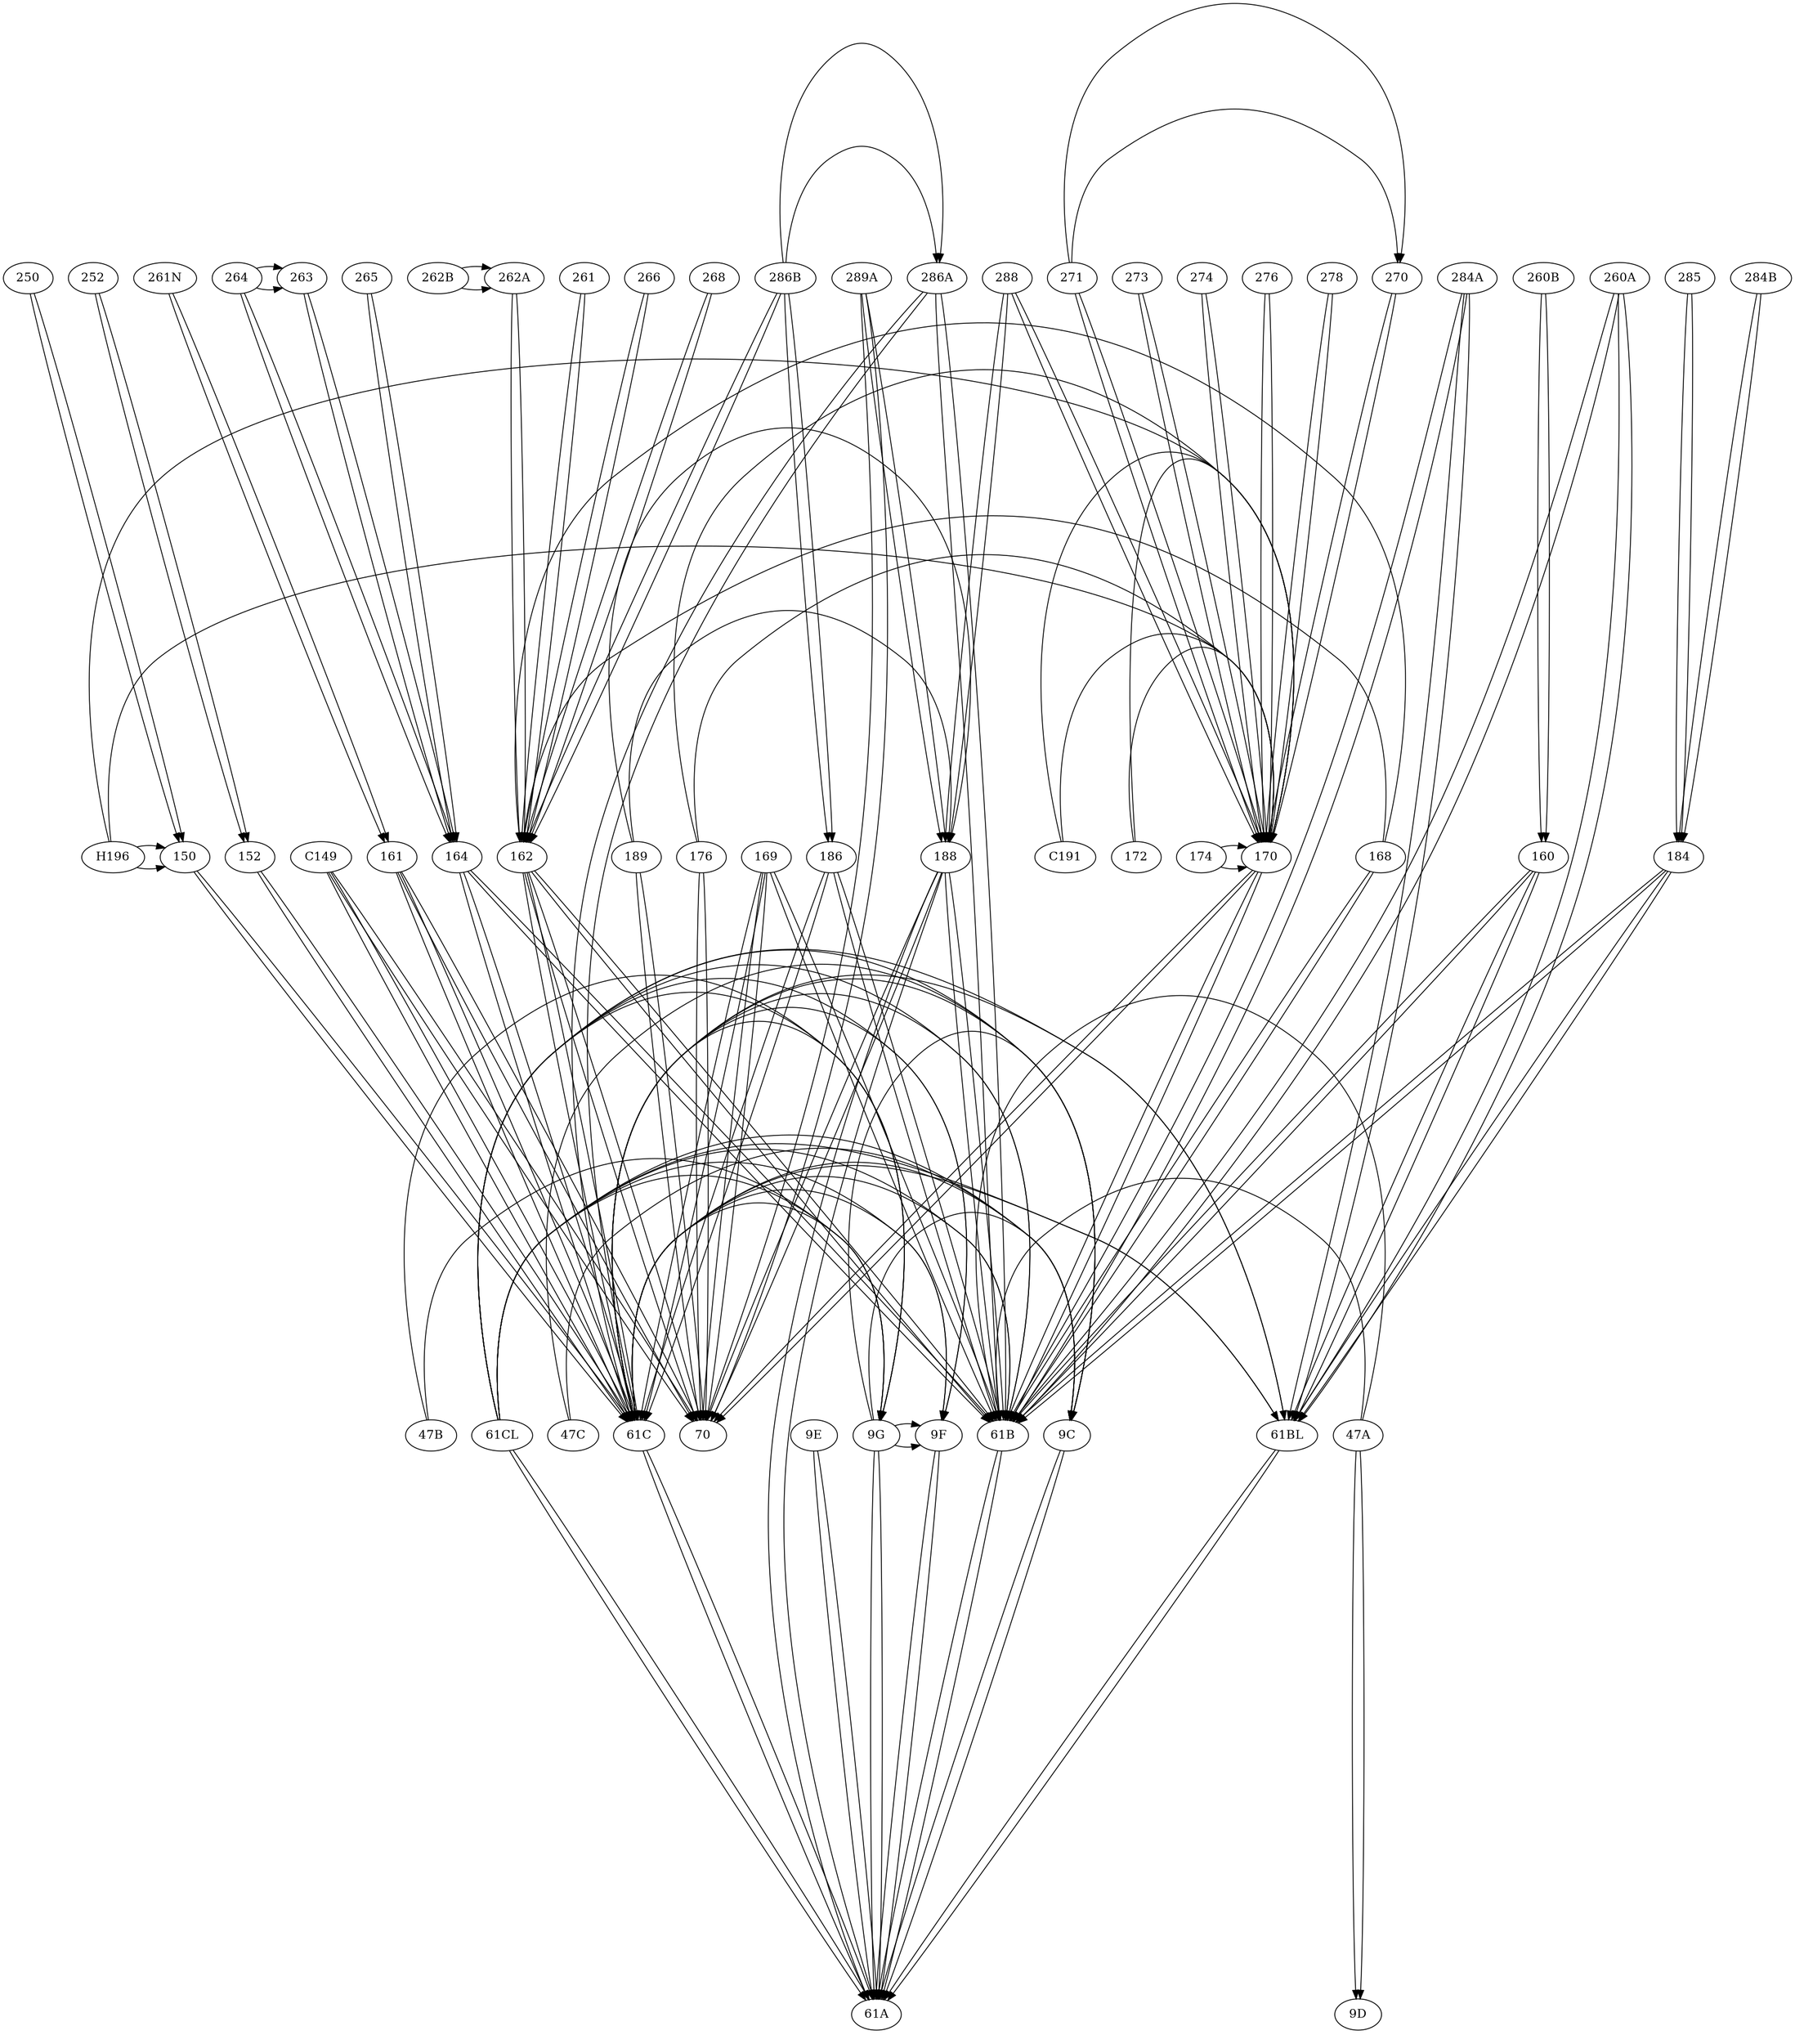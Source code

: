 digraph g {
ratio=fill;
graph [ size = "25,25", ranksep=5 ];{ rank=same; "47B"; "47C"; "47A"; "61CL"; "9C"; "9E"; "9G"; "9F"; "61C"; "61B"; "61BL"; }
  "61BL" -> "61A";
  "47B" -> "9G";
  "47C" -> "9C";
  "47A" -> "61B";
  "47A" -> "9D";
  "9C" -> "61A";
  "9E" -> "61A";
  "9G" -> "9C";
  "9G" -> "9F";
  "9G" -> "61A";
  "9F" -> "61A";
  "61B" -> "61A";
  "61C" -> "61A";
  "61C" -> "61B";
  "61C" -> "61BL";
  "61C" -> "9C";
  "61C" -> "9F";
  "61C" -> "9G";
  "61CL" -> "61A";
  "61CL" -> "61B";
  "61CL" -> "61BL";
  "61CL" -> "9C";
  "61CL" -> "9F";
  "61CL" -> "9G";
  "61BL" -> "61A";
  "47B" -> "9G";
  "47C" -> "9C";
  "47A" -> "61B";
  "47A" -> "9D";
  "9C" -> "61A";
  "9E" -> "61A";
  "9G" -> "9C";
  "9G" -> "9F";
  "9G" -> "61A";
  "9F" -> "61A";
  "61B" -> "61A";
  "61C" -> "61A";
  "61C" -> "61B";
  "61C" -> "61BL";
  "61C" -> "9C";
  "61C" -> "9F";
  "61C" -> "9G";
  "61CL" -> "61A";
  "61CL" -> "61B";
  "61CL" -> "61BL";
  "61CL" -> "9C";
  "61CL" -> "9F";
  "61CL" -> "9G";
{ rank=same; "150"; "152"; "C191"; "168"; "189"; "172"; "C149"; "186"; "169"; "184"; "H196"; "164"; "176"; "188"; "174"; "160"; "161"; "162"; "170"; }
  "152" -> "61C";
  "161" -> "61C";
  "161" -> "70";
  "176" -> "70";
  "176" -> "170";
  "174" -> "170";
  "170" -> "61B";
  "170" -> "70";
  "169" -> "61B";
  "169" -> "61C";
  "169" -> "70";
  "186" -> "61B";
  "186" -> "61C";
  "184" -> "61B";
  "184" -> "61BL";
  "189" -> "70";
  "189" -> "188";
  "172" -> "170";
  "C191" -> "170";
  "168" -> "61B";
  "168" -> "162";
  "164" -> "61B";
  "164" -> "61C";
  "160" -> "61B";
  "160" -> "61BL";
  "188" -> "61A";
  "188" -> "61B";
  "188" -> "70";
  "162" -> "61B";
  "162" -> "61C";
  "162" -> "70";
  "150" -> "61C";
  "H196" -> "150";
  "H196" -> "170";
  "C149" -> "61C";
  "C149" -> "70";
  "152" -> "61C";
  "161" -> "61C";
  "161" -> "70";
  "176" -> "70";
  "176" -> "170";
  "174" -> "170";
  "170" -> "61B";
  "170" -> "70";
  "169" -> "61B";
  "169" -> "61C";
  "169" -> "70";
  "186" -> "61B";
  "186" -> "61C";
  "184" -> "61B";
  "184" -> "61BL";
  "189" -> "70";
  "189" -> "188";
  "172" -> "170";
  "C191" -> "170";
  "168" -> "61B";
  "168" -> "162";
  "164" -> "61B";
  "164" -> "61C";
  "160" -> "61B";
  "160" -> "61BL";
  "188" -> "61A";
  "188" -> "61B";
  "188" -> "70";
  "162" -> "61B";
  "162" -> "61C";
  "162" -> "70";
  "150" -> "61C";
  "H196" -> "150";
  "H196" -> "170";
  "C149" -> "61C";
  "C149" -> "70";
{ rank=same; "270"; "271"; "273"; "274"; "276"; "278"; "250"; "289A"; "262B"; "288"; "262A"; "260A"; "260B"; "285"; "263"; "261"; "266"; "265"; "264"; "268"; "286A"; "286B"; "261N"; "284B"; "252"; "284A"; }
  "264" -> "164";
  "264" -> "263";
  "270" -> "170";
  "271" -> "170";
  "271" -> "270";
  "276" -> "170";
  "278" -> "170";
  "289A" -> "70";
  "289A" -> "188";
  "250" -> "150";
  "262B" -> "262A";
  "288" -> "188";
  "288" -> "170";
  "262A" -> "162";
  "285" -> "184";
  "260A" -> "61B";
  "260A" -> "61BL";
  "260B" -> "160";
  "263" -> "164";
  "261" -> "162";
  "266" -> "162";
  "265" -> "164";
  "268" -> "162";
  "274" -> "170";
  "286A" -> "61B";
  "286A" -> "61C";
  "286B" -> "162";
  "286B" -> "186";
  "286B" -> "286A";
  "273" -> "170";
  "261N" -> "161";
  "284A" -> "61B";
  "284A" -> "61BL";
  "284B" -> "184";
  "252" -> "152";
  "264" -> "164";
  "264" -> "263";
  "270" -> "170";
  "271" -> "170";
  "271" -> "270";
  "276" -> "170";
  "278" -> "170";
  "289A" -> "70";
  "289A" -> "188";
  "250" -> "150";
  "262B" -> "262A";
  "288" -> "188";
  "288" -> "170";
  "262A" -> "162";
  "285" -> "184";
  "260A" -> "61B";
  "260A" -> "61BL";
  "260B" -> "160";
  "263" -> "164";
  "261" -> "162";
  "266" -> "162";
  "265" -> "164";
  "268" -> "162";
  "274" -> "170";
  "286A" -> "61B";
  "286A" -> "61C";
  "286B" -> "162";
  "286B" -> "186";
  "286B" -> "286A";
  "273" -> "170";
  "261N" -> "161";
  "284A" -> "61B";
  "284A" -> "61BL";
  "284B" -> "184";
  "252" -> "152";

}